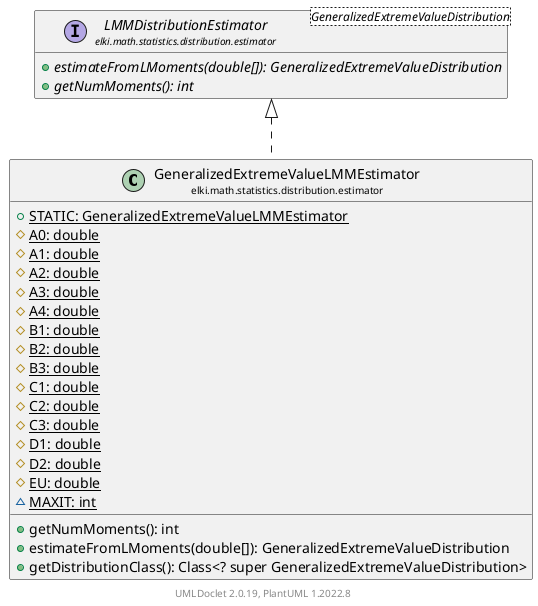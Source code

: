 @startuml
    remove .*\.(Instance|Par|Parameterizer|Factory)$
    set namespaceSeparator none
    hide empty fields
    hide empty methods

    class "<size:14>GeneralizedExtremeValueLMMEstimator\n<size:10>elki.math.statistics.distribution.estimator" as elki.math.statistics.distribution.estimator.GeneralizedExtremeValueLMMEstimator [[GeneralizedExtremeValueLMMEstimator.html]] {
        {static} +STATIC: GeneralizedExtremeValueLMMEstimator
        {static} #A0: double
        {static} #A1: double
        {static} #A2: double
        {static} #A3: double
        {static} #A4: double
        {static} #B1: double
        {static} #B2: double
        {static} #B3: double
        {static} #C1: double
        {static} #C2: double
        {static} #C3: double
        {static} #D1: double
        {static} #D2: double
        {static} #EU: double
        {static} ~MAXIT: int
        +getNumMoments(): int
        +estimateFromLMoments(double[]): GeneralizedExtremeValueDistribution
        +getDistributionClass(): Class<? super GeneralizedExtremeValueDistribution>
    }

    interface "<size:14>LMMDistributionEstimator\n<size:10>elki.math.statistics.distribution.estimator" as elki.math.statistics.distribution.estimator.LMMDistributionEstimator<GeneralizedExtremeValueDistribution> [[LMMDistributionEstimator.html]] {
        {abstract} +estimateFromLMoments(double[]): GeneralizedExtremeValueDistribution
        {abstract} +getNumMoments(): int
    }
    class "<size:14>GeneralizedExtremeValueLMMEstimator.Par\n<size:10>elki.math.statistics.distribution.estimator" as elki.math.statistics.distribution.estimator.GeneralizedExtremeValueLMMEstimator.Par [[GeneralizedExtremeValueLMMEstimator.Par.html]]

    elki.math.statistics.distribution.estimator.LMMDistributionEstimator <|.. elki.math.statistics.distribution.estimator.GeneralizedExtremeValueLMMEstimator
    elki.math.statistics.distribution.estimator.GeneralizedExtremeValueLMMEstimator +-- elki.math.statistics.distribution.estimator.GeneralizedExtremeValueLMMEstimator.Par

    center footer UMLDoclet 2.0.19, PlantUML 1.2022.8
@enduml
